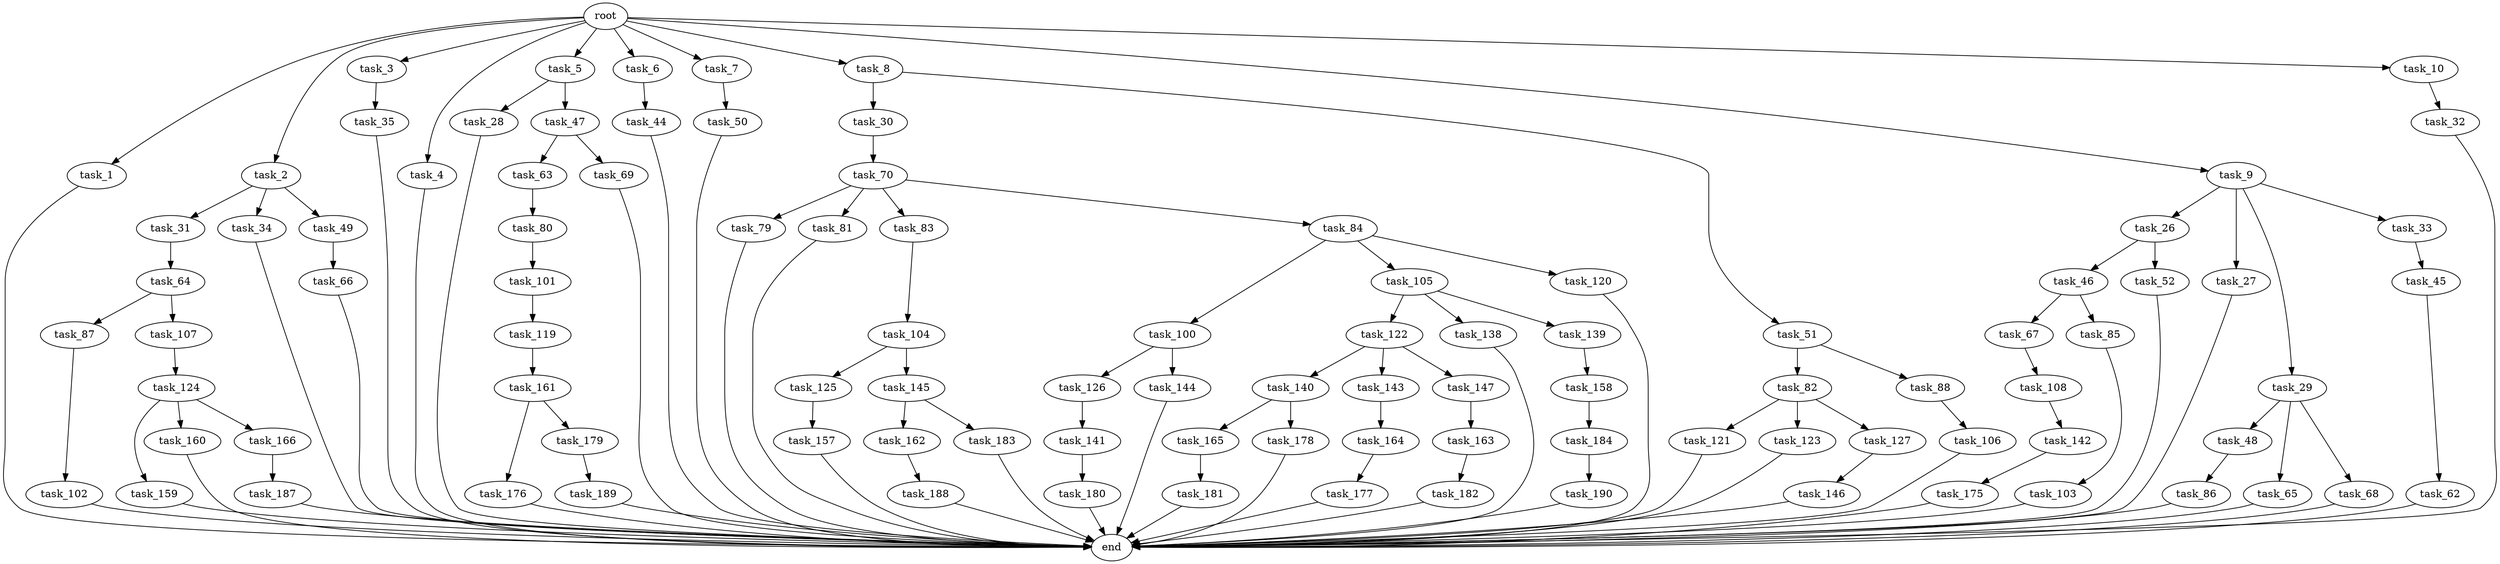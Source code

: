 digraph G {
  root [size="0.000000"];
  task_1 [size="1.024000"];
  task_2 [size="1.024000"];
  task_3 [size="1.024000"];
  task_4 [size="1.024000"];
  task_5 [size="1.024000"];
  task_6 [size="1.024000"];
  task_7 [size="1.024000"];
  task_8 [size="1.024000"];
  task_9 [size="1.024000"];
  task_10 [size="1.024000"];
  task_26 [size="34359738.368000"];
  task_27 [size="34359738.368000"];
  task_28 [size="420906795.008000"];
  task_29 [size="34359738.368000"];
  task_30 [size="309237645.312000"];
  task_31 [size="77309411.328000"];
  task_32 [size="858993459.200000"];
  task_33 [size="34359738.368000"];
  task_34 [size="77309411.328000"];
  task_35 [size="858993459.200000"];
  task_44 [size="309237645.312000"];
  task_45 [size="137438953.472000"];
  task_46 [size="420906795.008000"];
  task_47 [size="420906795.008000"];
  task_48 [size="695784701.952000"];
  task_49 [size="77309411.328000"];
  task_50 [size="420906795.008000"];
  task_51 [size="309237645.312000"];
  task_52 [size="420906795.008000"];
  task_62 [size="34359738.368000"];
  task_63 [size="858993459.200000"];
  task_64 [size="695784701.952000"];
  task_65 [size="695784701.952000"];
  task_66 [size="214748364.800000"];
  task_67 [size="695784701.952000"];
  task_68 [size="695784701.952000"];
  task_69 [size="858993459.200000"];
  task_70 [size="549755813.888000"];
  task_79 [size="137438953.472000"];
  task_80 [size="34359738.368000"];
  task_81 [size="137438953.472000"];
  task_82 [size="695784701.952000"];
  task_83 [size="137438953.472000"];
  task_84 [size="137438953.472000"];
  task_85 [size="695784701.952000"];
  task_86 [size="137438953.472000"];
  task_87 [size="34359738.368000"];
  task_88 [size="695784701.952000"];
  task_100 [size="695784701.952000"];
  task_101 [size="858993459.200000"];
  task_102 [size="309237645.312000"];
  task_103 [size="695784701.952000"];
  task_104 [size="34359738.368000"];
  task_105 [size="695784701.952000"];
  task_106 [size="137438953.472000"];
  task_107 [size="34359738.368000"];
  task_108 [size="420906795.008000"];
  task_119 [size="309237645.312000"];
  task_120 [size="695784701.952000"];
  task_121 [size="420906795.008000"];
  task_122 [size="695784701.952000"];
  task_123 [size="420906795.008000"];
  task_124 [size="695784701.952000"];
  task_125 [size="420906795.008000"];
  task_126 [size="77309411.328000"];
  task_127 [size="420906795.008000"];
  task_138 [size="695784701.952000"];
  task_139 [size="695784701.952000"];
  task_140 [size="695784701.952000"];
  task_141 [size="34359738.368000"];
  task_142 [size="137438953.472000"];
  task_143 [size="695784701.952000"];
  task_144 [size="77309411.328000"];
  task_145 [size="420906795.008000"];
  task_146 [size="549755813.888000"];
  task_147 [size="695784701.952000"];
  task_157 [size="77309411.328000"];
  task_158 [size="858993459.200000"];
  task_159 [size="695784701.952000"];
  task_160 [size="695784701.952000"];
  task_161 [size="420906795.008000"];
  task_162 [size="137438953.472000"];
  task_163 [size="858993459.200000"];
  task_164 [size="137438953.472000"];
  task_165 [size="858993459.200000"];
  task_166 [size="695784701.952000"];
  task_175 [size="137438953.472000"];
  task_176 [size="549755813.888000"];
  task_177 [size="549755813.888000"];
  task_178 [size="858993459.200000"];
  task_179 [size="549755813.888000"];
  task_180 [size="214748364.800000"];
  task_181 [size="858993459.200000"];
  task_182 [size="77309411.328000"];
  task_183 [size="137438953.472000"];
  task_184 [size="34359738.368000"];
  task_187 [size="549755813.888000"];
  task_188 [size="549755813.888000"];
  task_189 [size="214748364.800000"];
  task_190 [size="34359738.368000"];
  end [size="0.000000"];

  root -> task_1 [size="1.000000"];
  root -> task_2 [size="1.000000"];
  root -> task_3 [size="1.000000"];
  root -> task_4 [size="1.000000"];
  root -> task_5 [size="1.000000"];
  root -> task_6 [size="1.000000"];
  root -> task_7 [size="1.000000"];
  root -> task_8 [size="1.000000"];
  root -> task_9 [size="1.000000"];
  root -> task_10 [size="1.000000"];
  task_1 -> end [size="1.000000"];
  task_2 -> task_31 [size="75497472.000000"];
  task_2 -> task_34 [size="75497472.000000"];
  task_2 -> task_49 [size="75497472.000000"];
  task_3 -> task_35 [size="838860800.000000"];
  task_4 -> end [size="1.000000"];
  task_5 -> task_28 [size="411041792.000000"];
  task_5 -> task_47 [size="411041792.000000"];
  task_6 -> task_44 [size="301989888.000000"];
  task_7 -> task_50 [size="411041792.000000"];
  task_8 -> task_30 [size="301989888.000000"];
  task_8 -> task_51 [size="301989888.000000"];
  task_9 -> task_26 [size="33554432.000000"];
  task_9 -> task_27 [size="33554432.000000"];
  task_9 -> task_29 [size="33554432.000000"];
  task_9 -> task_33 [size="33554432.000000"];
  task_10 -> task_32 [size="838860800.000000"];
  task_26 -> task_46 [size="411041792.000000"];
  task_26 -> task_52 [size="411041792.000000"];
  task_27 -> end [size="1.000000"];
  task_28 -> end [size="1.000000"];
  task_29 -> task_48 [size="679477248.000000"];
  task_29 -> task_65 [size="679477248.000000"];
  task_29 -> task_68 [size="679477248.000000"];
  task_30 -> task_70 [size="536870912.000000"];
  task_31 -> task_64 [size="679477248.000000"];
  task_32 -> end [size="1.000000"];
  task_33 -> task_45 [size="134217728.000000"];
  task_34 -> end [size="1.000000"];
  task_35 -> end [size="1.000000"];
  task_44 -> end [size="1.000000"];
  task_45 -> task_62 [size="33554432.000000"];
  task_46 -> task_67 [size="679477248.000000"];
  task_46 -> task_85 [size="679477248.000000"];
  task_47 -> task_63 [size="838860800.000000"];
  task_47 -> task_69 [size="838860800.000000"];
  task_48 -> task_86 [size="134217728.000000"];
  task_49 -> task_66 [size="209715200.000000"];
  task_50 -> end [size="1.000000"];
  task_51 -> task_82 [size="679477248.000000"];
  task_51 -> task_88 [size="679477248.000000"];
  task_52 -> end [size="1.000000"];
  task_62 -> end [size="1.000000"];
  task_63 -> task_80 [size="33554432.000000"];
  task_64 -> task_87 [size="33554432.000000"];
  task_64 -> task_107 [size="33554432.000000"];
  task_65 -> end [size="1.000000"];
  task_66 -> end [size="1.000000"];
  task_67 -> task_108 [size="411041792.000000"];
  task_68 -> end [size="1.000000"];
  task_69 -> end [size="1.000000"];
  task_70 -> task_79 [size="134217728.000000"];
  task_70 -> task_81 [size="134217728.000000"];
  task_70 -> task_83 [size="134217728.000000"];
  task_70 -> task_84 [size="134217728.000000"];
  task_79 -> end [size="1.000000"];
  task_80 -> task_101 [size="838860800.000000"];
  task_81 -> end [size="1.000000"];
  task_82 -> task_121 [size="411041792.000000"];
  task_82 -> task_123 [size="411041792.000000"];
  task_82 -> task_127 [size="411041792.000000"];
  task_83 -> task_104 [size="33554432.000000"];
  task_84 -> task_100 [size="679477248.000000"];
  task_84 -> task_105 [size="679477248.000000"];
  task_84 -> task_120 [size="679477248.000000"];
  task_85 -> task_103 [size="679477248.000000"];
  task_86 -> end [size="1.000000"];
  task_87 -> task_102 [size="301989888.000000"];
  task_88 -> task_106 [size="134217728.000000"];
  task_100 -> task_126 [size="75497472.000000"];
  task_100 -> task_144 [size="75497472.000000"];
  task_101 -> task_119 [size="301989888.000000"];
  task_102 -> end [size="1.000000"];
  task_103 -> end [size="1.000000"];
  task_104 -> task_125 [size="411041792.000000"];
  task_104 -> task_145 [size="411041792.000000"];
  task_105 -> task_122 [size="679477248.000000"];
  task_105 -> task_138 [size="679477248.000000"];
  task_105 -> task_139 [size="679477248.000000"];
  task_106 -> end [size="1.000000"];
  task_107 -> task_124 [size="679477248.000000"];
  task_108 -> task_142 [size="134217728.000000"];
  task_119 -> task_161 [size="411041792.000000"];
  task_120 -> end [size="1.000000"];
  task_121 -> end [size="1.000000"];
  task_122 -> task_140 [size="679477248.000000"];
  task_122 -> task_143 [size="679477248.000000"];
  task_122 -> task_147 [size="679477248.000000"];
  task_123 -> end [size="1.000000"];
  task_124 -> task_159 [size="679477248.000000"];
  task_124 -> task_160 [size="679477248.000000"];
  task_124 -> task_166 [size="679477248.000000"];
  task_125 -> task_157 [size="75497472.000000"];
  task_126 -> task_141 [size="33554432.000000"];
  task_127 -> task_146 [size="536870912.000000"];
  task_138 -> end [size="1.000000"];
  task_139 -> task_158 [size="838860800.000000"];
  task_140 -> task_165 [size="838860800.000000"];
  task_140 -> task_178 [size="838860800.000000"];
  task_141 -> task_180 [size="209715200.000000"];
  task_142 -> task_175 [size="134217728.000000"];
  task_143 -> task_164 [size="134217728.000000"];
  task_144 -> end [size="1.000000"];
  task_145 -> task_162 [size="134217728.000000"];
  task_145 -> task_183 [size="134217728.000000"];
  task_146 -> end [size="1.000000"];
  task_147 -> task_163 [size="838860800.000000"];
  task_157 -> end [size="1.000000"];
  task_158 -> task_184 [size="33554432.000000"];
  task_159 -> end [size="1.000000"];
  task_160 -> end [size="1.000000"];
  task_161 -> task_176 [size="536870912.000000"];
  task_161 -> task_179 [size="536870912.000000"];
  task_162 -> task_188 [size="536870912.000000"];
  task_163 -> task_182 [size="75497472.000000"];
  task_164 -> task_177 [size="536870912.000000"];
  task_165 -> task_181 [size="838860800.000000"];
  task_166 -> task_187 [size="536870912.000000"];
  task_175 -> end [size="1.000000"];
  task_176 -> end [size="1.000000"];
  task_177 -> end [size="1.000000"];
  task_178 -> end [size="1.000000"];
  task_179 -> task_189 [size="209715200.000000"];
  task_180 -> end [size="1.000000"];
  task_181 -> end [size="1.000000"];
  task_182 -> end [size="1.000000"];
  task_183 -> end [size="1.000000"];
  task_184 -> task_190 [size="33554432.000000"];
  task_187 -> end [size="1.000000"];
  task_188 -> end [size="1.000000"];
  task_189 -> end [size="1.000000"];
  task_190 -> end [size="1.000000"];
}
